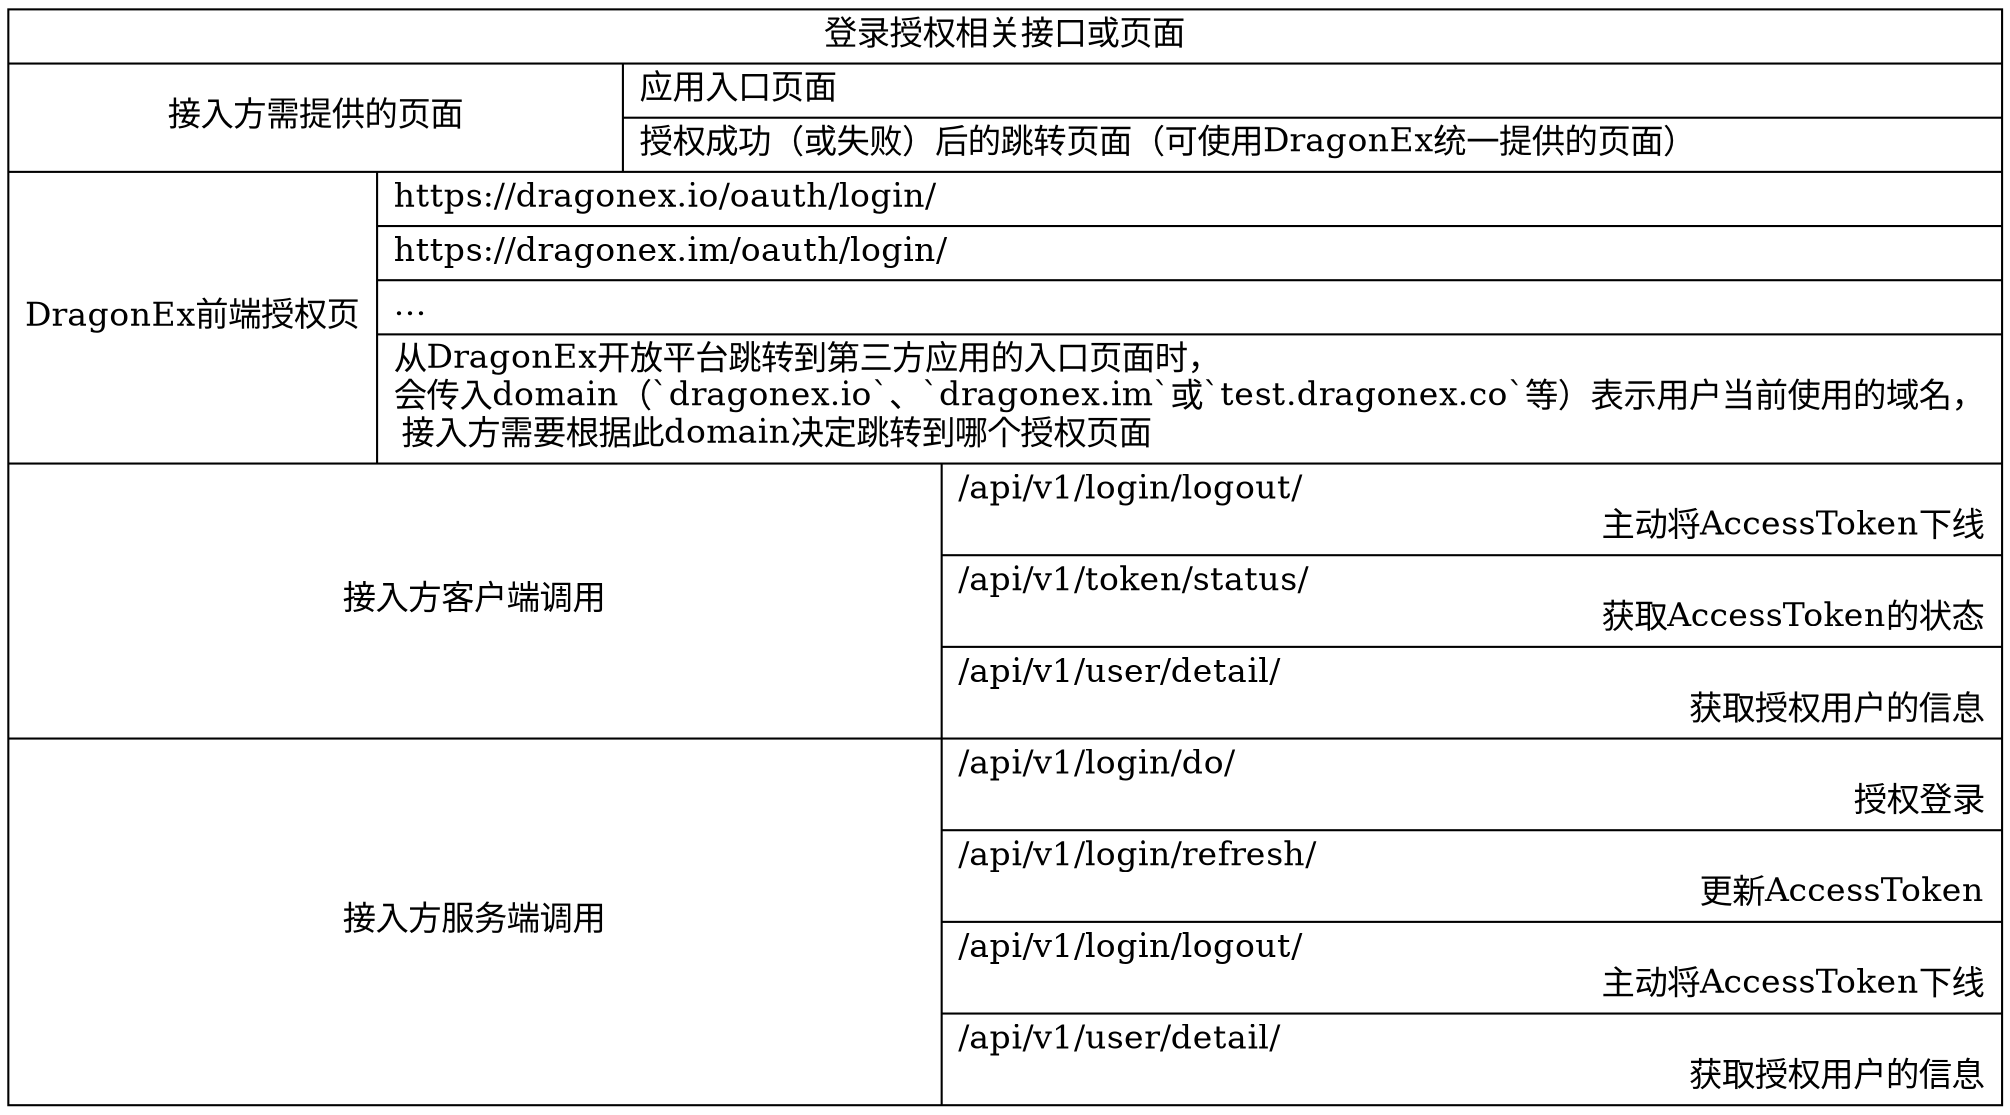 digraph g {
graph [
    rankdir = "LR"
];

node [
    fontsize = "16"
    shape=record
];

LoginApis [
    label = "登录授权相关接口或页面
    | {
        接入方需提供的页面 |
        {
            应用入口页面 \l
            | 授权成功（或失败）后的跳转页面（可使用DragonEx统一提供的页面）\l
        }
    }

    | {
        DragonEx前端授权页 |
        {
            https://dragonex.io/oauth/login/ \l
            | https://dragonex.im/oauth/login/ \l
            | ... \l
            | 从DragonEx开放平台跳转到第三方应用的入口页面时，\l会传入domain（`dragonex.io`、`dragonex.im`或`test.dragonex.co`等）表示用户当前使用的域名，\l
            接入方需要根据此domain决定跳转到哪个授权页面\l
        }
    }
    
    | {
        接入方客户端调用 | 
        {
            /api/v1/login/logout/ \l 主动将AccessToken下线\r
            | /api/v1/token/status/ \l 获取AccessToken的状态\r
            | /api/v1/user/detail/ \l 获取授权用户的信息\r
        }            
    }

    | {
        接入方服务端调用 | 
        {
            /api/v1/login/do/ \l 授权登录\r
            | /api/v1/login/refresh/ \l 更新AccessToken\r
            | /api/v1/login/logout/ \l 主动将AccessToken下线\r
            | /api/v1/user/detail/ \l 获取授权用户的信息\r
        }
    }
    "
]
}
